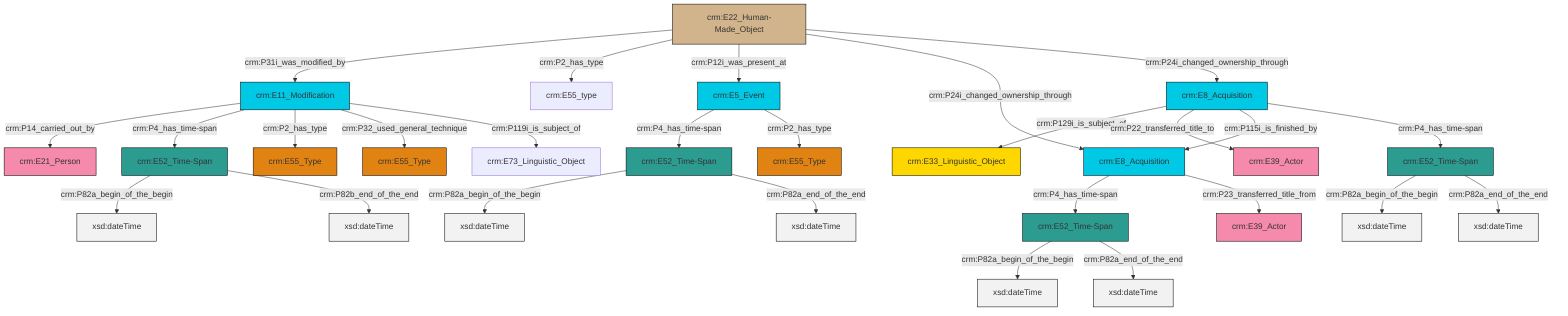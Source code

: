 graph TD
classDef Literal fill:#f2f2f2,stroke:#000000;
classDef CRM_Entity fill:#FFFFFF,stroke:#000000;
classDef Temporal_Entity fill:#00C9E6, stroke:#000000;
classDef Type fill:#E18312, stroke:#000000;
classDef Time-Span fill:#2C9C91, stroke:#000000;
classDef Appellation fill:#FFEB7F, stroke:#000000;
classDef Place fill:#008836, stroke:#000000;
classDef Persistent_Item fill:#B266B2, stroke:#000000;
classDef Conceptual_Object fill:#FFD700, stroke:#000000;
classDef Physical_Thing fill:#D2B48C, stroke:#000000;
classDef Actor fill:#f58aad, stroke:#000000;
classDef PC_Classes fill:#4ce600, stroke:#000000;
classDef Multi fill:#cccccc,stroke:#000000;

2["crm:E8_Acquisition"]:::Temporal_Entity -->|crm:P129i_is_subject_of| 3["crm:E33_Linguistic_Object"]:::Conceptual_Object
2["crm:E8_Acquisition"]:::Temporal_Entity -->|crm:P22_transferred_title_to| 0["crm:E39_Actor"]:::Actor
6["crm:E22_Human-Made_Object"]:::Physical_Thing -->|crm:P31i_was_modified_by| 7["crm:E11_Modification"]:::Temporal_Entity
6["crm:E22_Human-Made_Object"]:::Physical_Thing -->|crm:P2_has_type| 10["crm:E55_type"]:::Default
11["crm:E52_Time-Span"]:::Time-Span -->|crm:P82a_begin_of_the_begin| 12[xsd:dateTime]:::Literal
6["crm:E22_Human-Made_Object"]:::Physical_Thing -->|crm:P12i_was_present_at| 14["crm:E5_Event"]:::Temporal_Entity
11["crm:E52_Time-Span"]:::Time-Span -->|crm:P82b_end_of_the_end| 15[xsd:dateTime]:::Literal
7["crm:E11_Modification"]:::Temporal_Entity -->|crm:P14_carried_out_by| 19["crm:E21_Person"]:::Actor
7["crm:E11_Modification"]:::Temporal_Entity -->|crm:P4_has_time-span| 11["crm:E52_Time-Span"]:::Time-Span
23["crm:E52_Time-Span"]:::Time-Span -->|crm:P82a_begin_of_the_begin| 24[xsd:dateTime]:::Literal
14["crm:E5_Event"]:::Temporal_Entity -->|crm:P4_has_time-span| 23["crm:E52_Time-Span"]:::Time-Span
7["crm:E11_Modification"]:::Temporal_Entity -->|crm:P2_has_type| 26["crm:E55_Type"]:::Type
17["crm:E8_Acquisition"]:::Temporal_Entity -->|crm:P4_has_time-span| 4["crm:E52_Time-Span"]:::Time-Span
17["crm:E8_Acquisition"]:::Temporal_Entity -->|crm:P23_transferred_title_from| 8["crm:E39_Actor"]:::Actor
6["crm:E22_Human-Made_Object"]:::Physical_Thing -->|crm:P24i_changed_ownership_through| 17["crm:E8_Acquisition"]:::Temporal_Entity
30["crm:E52_Time-Span"]:::Time-Span -->|crm:P82a_begin_of_the_begin| 31[xsd:dateTime]:::Literal
7["crm:E11_Modification"]:::Temporal_Entity -->|crm:P32_used_general_technique| 32["crm:E55_Type"]:::Type
4["crm:E52_Time-Span"]:::Time-Span -->|crm:P82a_begin_of_the_begin| 33[xsd:dateTime]:::Literal
2["crm:E8_Acquisition"]:::Temporal_Entity -->|crm:P115i_is_finished_by| 17["crm:E8_Acquisition"]:::Temporal_Entity
2["crm:E8_Acquisition"]:::Temporal_Entity -->|crm:P4_has_time-span| 30["crm:E52_Time-Span"]:::Time-Span
23["crm:E52_Time-Span"]:::Time-Span -->|crm:P82a_end_of_the_end| 35[xsd:dateTime]:::Literal
6["crm:E22_Human-Made_Object"]:::Physical_Thing -->|crm:P24i_changed_ownership_through| 2["crm:E8_Acquisition"]:::Temporal_Entity
30["crm:E52_Time-Span"]:::Time-Span -->|crm:P82a_end_of_the_end| 38[xsd:dateTime]:::Literal
4["crm:E52_Time-Span"]:::Time-Span -->|crm:P82a_end_of_the_end| 40[xsd:dateTime]:::Literal
7["crm:E11_Modification"]:::Temporal_Entity -->|crm:P119i_is_subject_of| 36["crm:E73_Linguistic_Object"]:::Default
14["crm:E5_Event"]:::Temporal_Entity -->|crm:P2_has_type| 28["crm:E55_Type"]:::Type